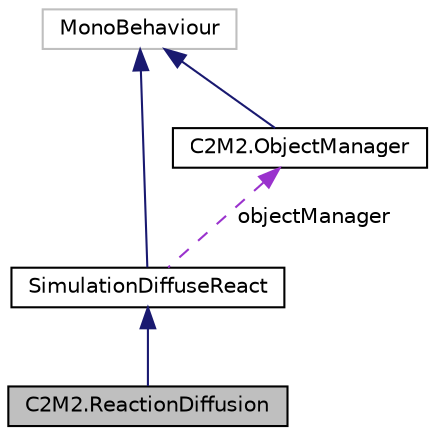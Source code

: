 digraph "C2M2.ReactionDiffusion"
{
 // LATEX_PDF_SIZE
  edge [fontname="Helvetica",fontsize="10",labelfontname="Helvetica",labelfontsize="10"];
  node [fontname="Helvetica",fontsize="10",shape=record];
  Node1 [label="C2M2.ReactionDiffusion",height=0.2,width=0.4,color="black", fillcolor="grey75", style="filled", fontcolor="black",tooltip="Simulate a diffusion over the surface of a given geometry"];
  Node2 -> Node1 [dir="back",color="midnightblue",fontsize="10",style="solid",fontname="Helvetica"];
  Node2 [label="SimulationDiffuseReact",height=0.2,width=0.4,color="black", fillcolor="white", style="filled",URL="$d9/d81/class_c2_m2_1_1_simulation_diffuse_react.html",tooltip="Provide a general access point for information regarding a live simulation. Simulations should inheri..."];
  Node3 -> Node2 [dir="back",color="midnightblue",fontsize="10",style="solid",fontname="Helvetica"];
  Node3 [label="MonoBehaviour",height=0.2,width=0.4,color="grey75", fillcolor="white", style="filled",tooltip=" "];
  Node4 -> Node2 [dir="back",color="darkorchid3",fontsize="10",style="dashed",label=" objectManager" ,fontname="Helvetica"];
  Node4 [label="C2M2.ObjectManager",height=0.2,width=0.4,color="black", fillcolor="white", style="filled",URL="$d4/dfa/class_c2_m2_1_1_object_manager.html",tooltip=" "];
  Node3 -> Node4 [dir="back",color="midnightblue",fontsize="10",style="solid",fontname="Helvetica"];
}
